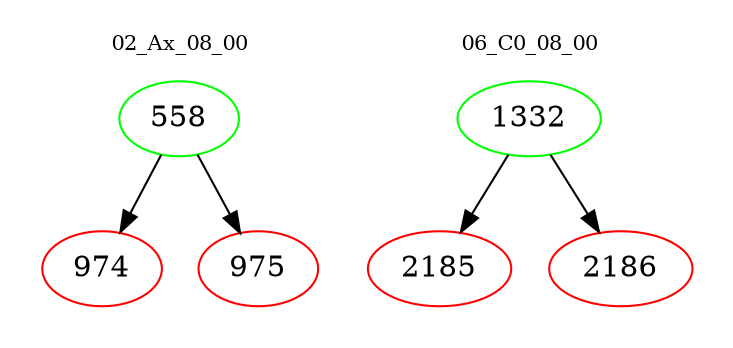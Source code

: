 digraph{
subgraph cluster_0 {
color = white
label = "02_Ax_08_00";
fontsize=10;
T0_558 [label="558", color="green"]
T0_558 -> T0_974 [color="black"]
T0_974 [label="974", color="red"]
T0_558 -> T0_975 [color="black"]
T0_975 [label="975", color="red"]
}
subgraph cluster_1 {
color = white
label = "06_C0_08_00";
fontsize=10;
T1_1332 [label="1332", color="green"]
T1_1332 -> T1_2185 [color="black"]
T1_2185 [label="2185", color="red"]
T1_1332 -> T1_2186 [color="black"]
T1_2186 [label="2186", color="red"]
}
}
